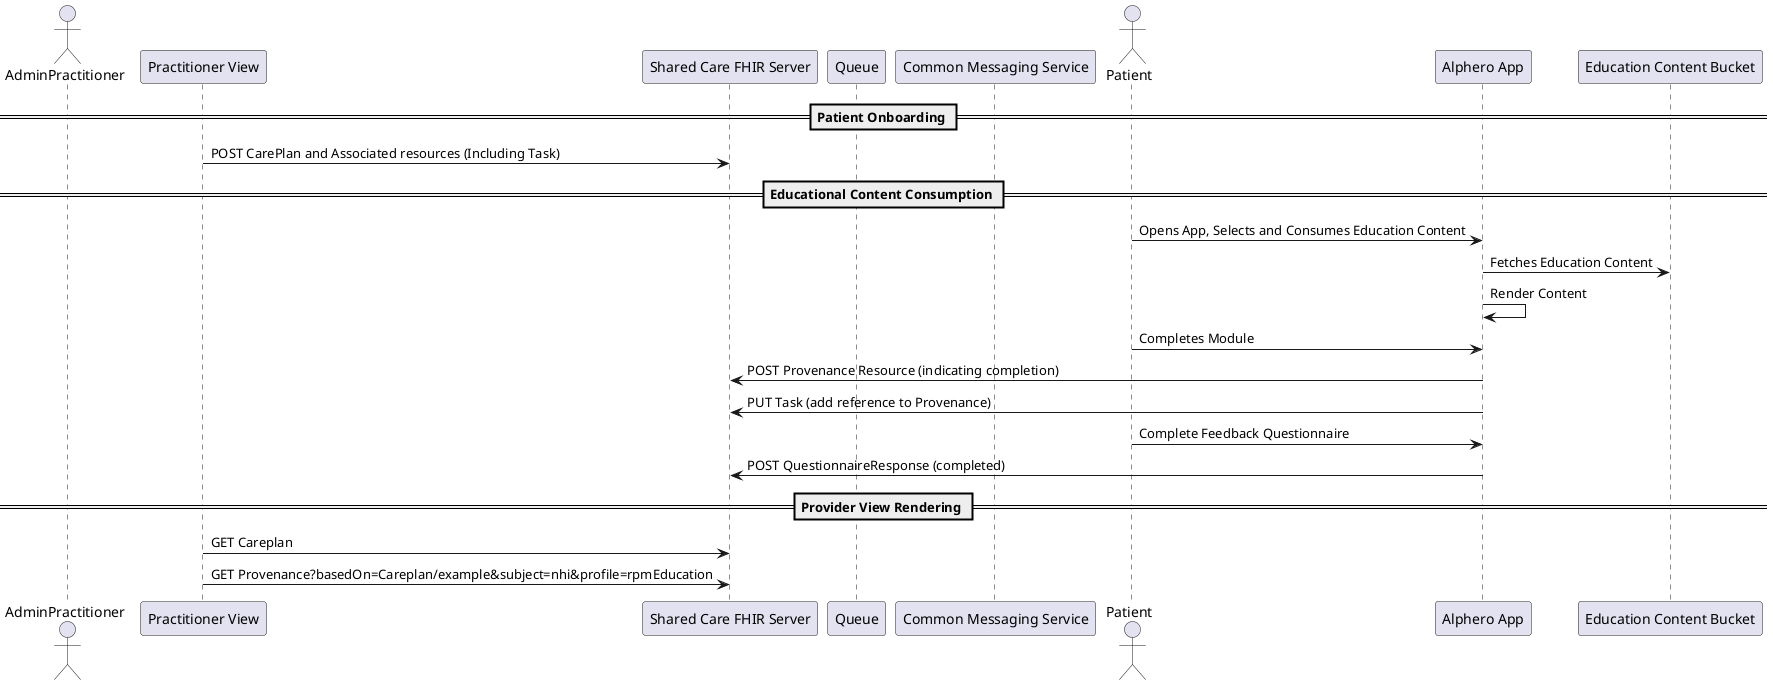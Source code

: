 @startuml
actor AdminPractitioner
participant "Practitioner View" as PV
participant "Shared Care FHIR Server" as FHIR
participant "Queue" as MQ
participant "Common Messaging Service" as CMS
actor Patient
participant "Alphero App" as App
participant "Education Content Bucket" as ECB

== Patient Onboarding ==
PV -> FHIR : POST CarePlan and Associated resources (Including Task)

== Educational Content Consumption ==
Patient -> App : Opens App, Selects and Consumes Education Content
App -> ECB : Fetches Education Content
App -> App : Render Content
Patient -> App : Completes Module
App -> FHIR : POST Provenance Resource (indicating completion)
App -> FHIR : PUT Task (add reference to Provenance)
Patient -> App : Complete Feedback Questionnaire
App -> FHIR : POST QuestionnaireResponse (completed)

== Provider View Rendering ==
PV -> FHIR : GET Careplan
PV -> FHIR : GET Provenance?basedOn=Careplan/example&subject=nhi&profile=rpmEducation


@enduml